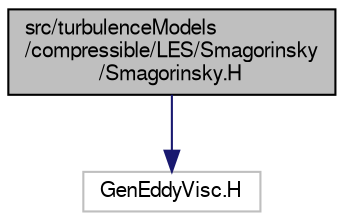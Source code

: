 digraph "src/turbulenceModels/compressible/LES/Smagorinsky/Smagorinsky.H"
{
  bgcolor="transparent";
  edge [fontname="FreeSans",fontsize="10",labelfontname="FreeSans",labelfontsize="10"];
  node [fontname="FreeSans",fontsize="10",shape=record];
  Node0 [label="src/turbulenceModels\l/compressible/LES/Smagorinsky\l/Smagorinsky.H",height=0.2,width=0.4,color="black", fillcolor="grey75", style="filled", fontcolor="black"];
  Node0 -> Node1 [color="midnightblue",fontsize="10",style="solid",fontname="FreeSans"];
  Node1 [label="GenEddyVisc.H",height=0.2,width=0.4,color="grey75"];
}
